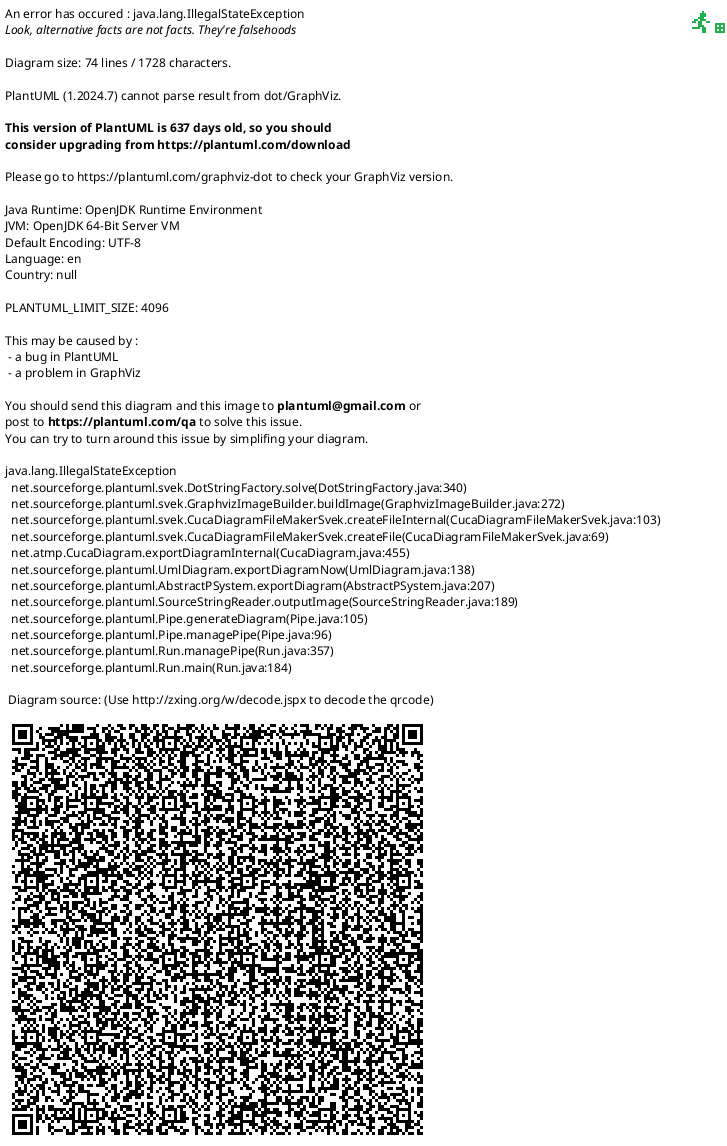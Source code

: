 @startuml

skinparam linetype ortho
skinparam component<<Spring Boot>> {
    backgroundColor White
    borderColor Grey
}

skinparam component {
    backgroundColor White
    borderColor CornflowerBlue
    ArrowColor DarkBlue
}
skinparam note {
    backgroundColor LightYellow
    borderColor Tan
}

component [people-list] <<Spring Boot>> as cli_tool {

component [app] <<Spring Boot>> as app {
  component [main] as main {
    component [domain] as domain
    component [application] as application
    component [infrastructure] as infrastructure {
      component [command] as adapterCommand {
        component dto as commandDto
        component cli as CommandLineApp
        cli -up-> commandDto
        cli -up-> application : uses SendMessageUseCase
        note right of cli
          CLI entrypoint
          CommandLineApp
        end note
      }
      note bottom of adapterCommand
        Input Adapter (CLI)
        PersonDto
      end note
      component [broker] as adapterBroker {
        component mapper as ProtobufPersonMapper
        component publisher as KafkaPersonPublisherAdapter
        component proto as "person.proto"
        publisher -up-> mapper
        mapper -up-> proto
        note right of publisher
          Publishes to Kafka via StreamBridge
          binding: person-out-0
        end note
      }
      note bottom of adapterBroker
        Output Adapter (Message Broker)
        Implements MessagePublisherPort<Person>
      end note
    }
  }

  application -up-> domain
  infrastructure -up-> application


  note right of domain
  Domain Model
  end note

  note right of application
  Ports <<interfaces>>
  Input Ports Impl <<Interactors>>
  Services
  end note

}
}
@enduml
